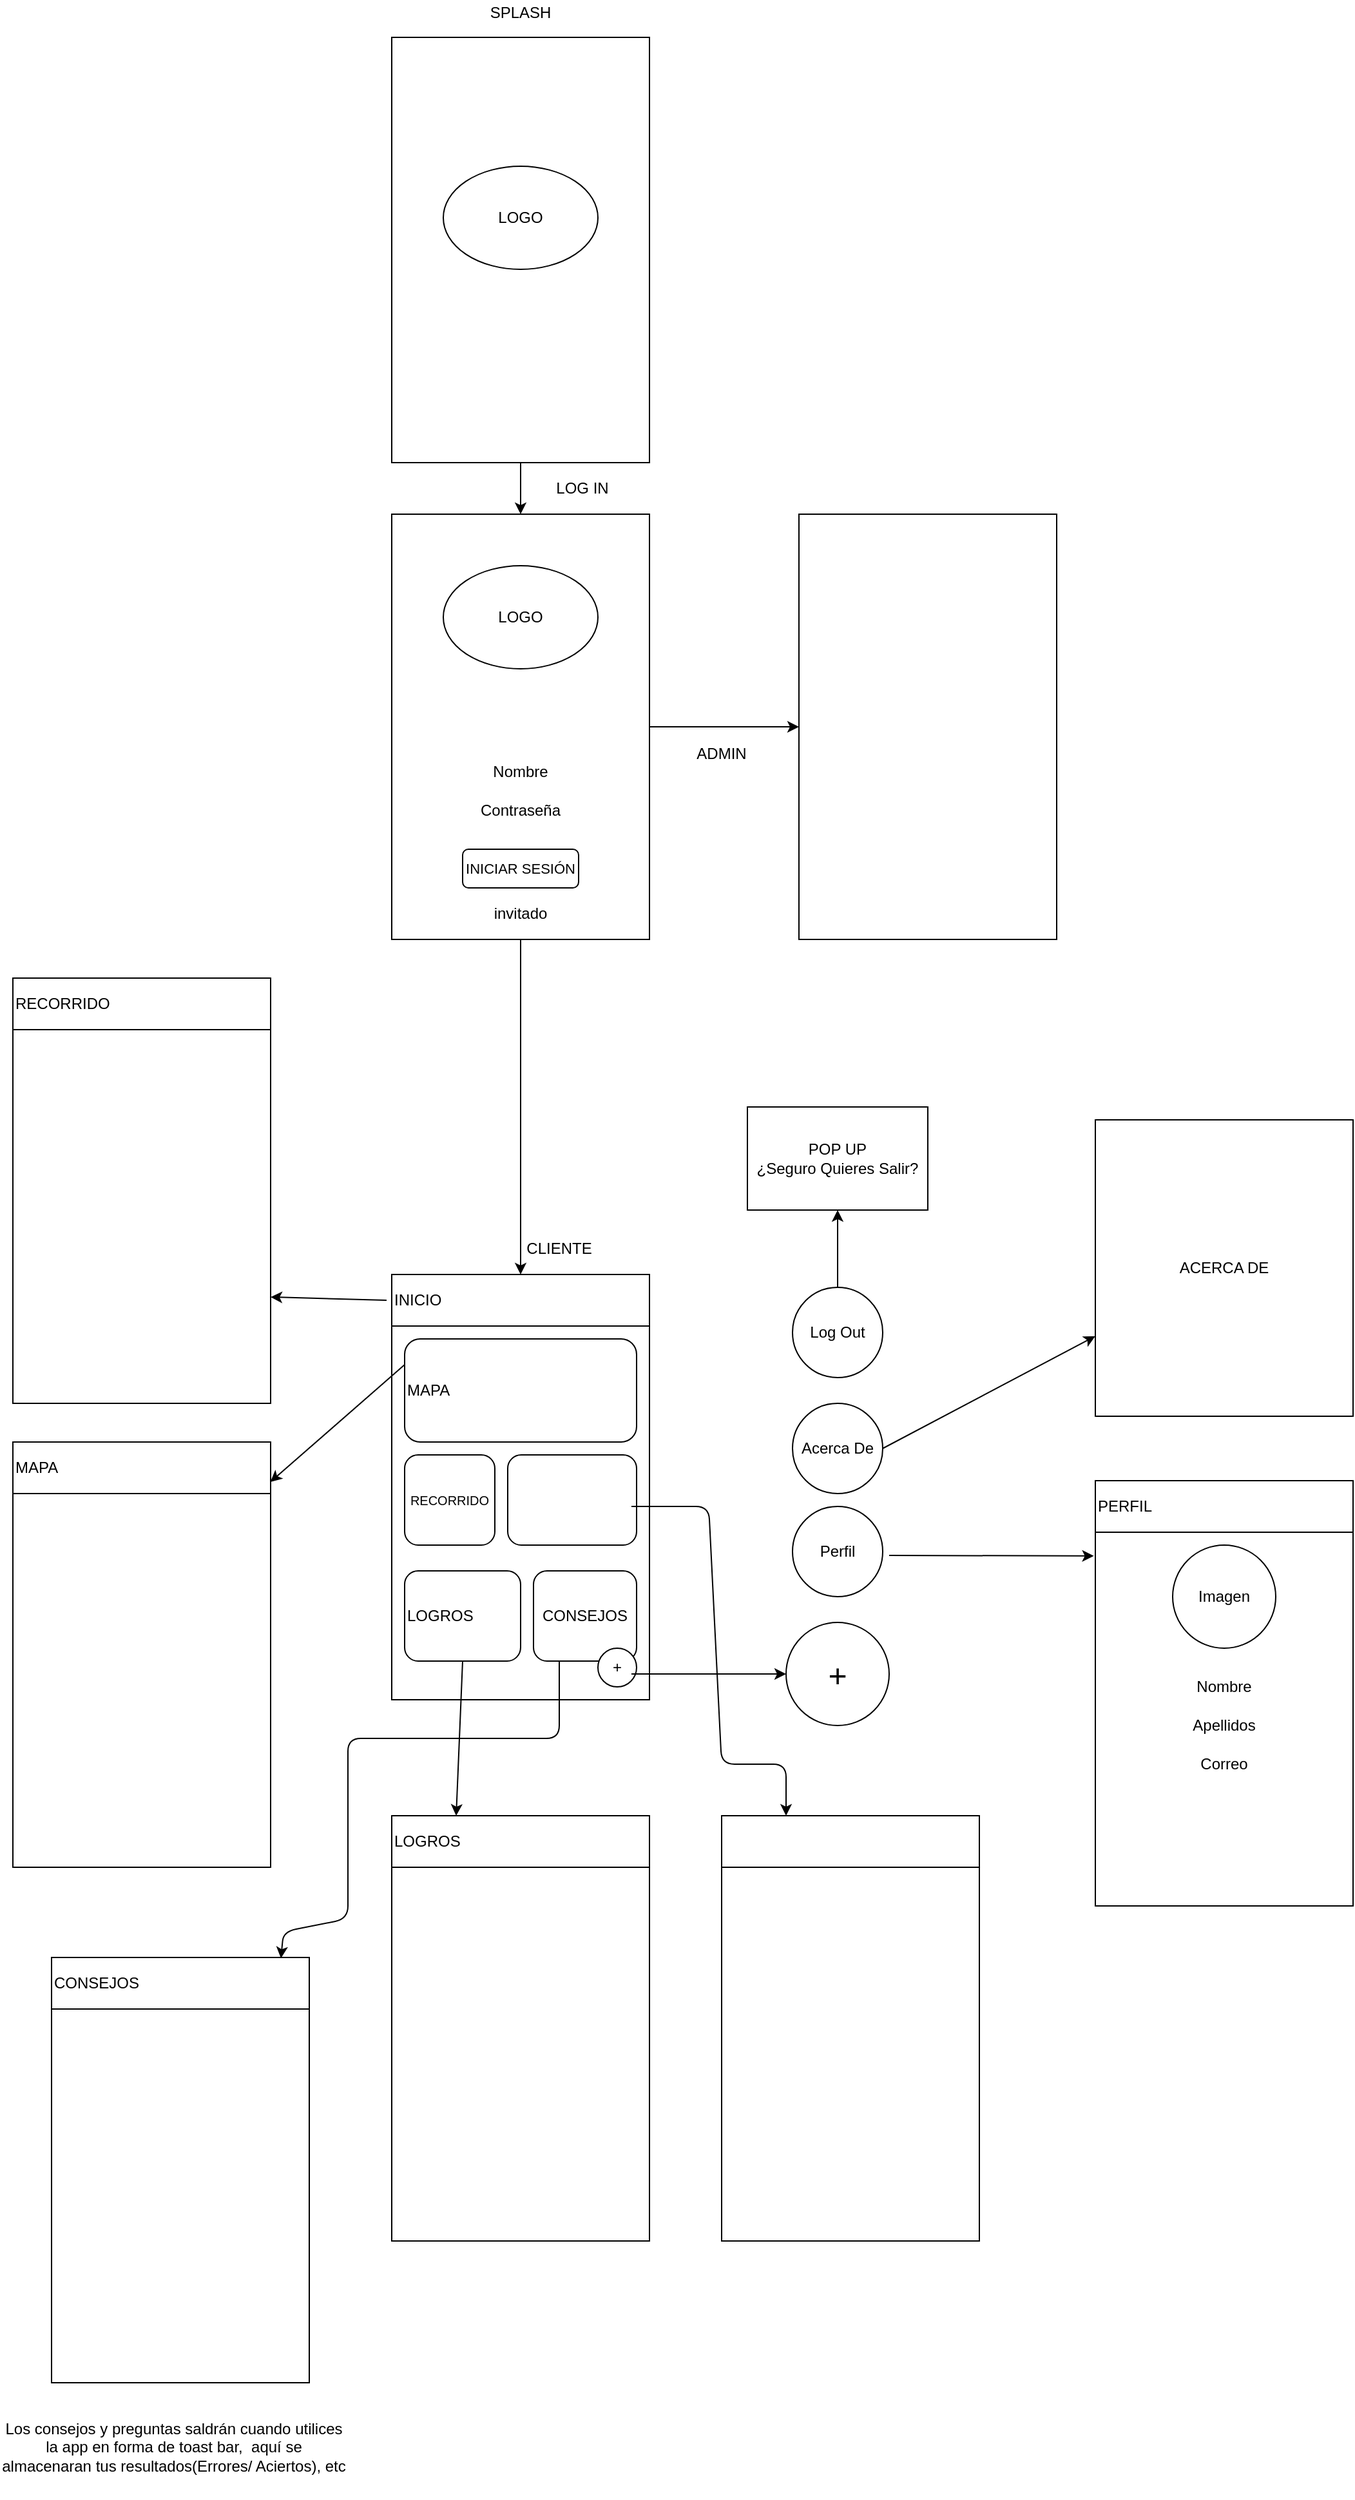 <mxfile version="13.8.9" type="device"><diagram id="7xVCqkvSXtuHO2WCCnx2" name="Page-1"><mxGraphModel dx="1038" dy="1749" grid="1" gridSize="10" guides="1" tooltips="1" connect="1" arrows="1" fold="1" page="1" pageScale="1" pageWidth="827" pageHeight="1169" math="0" shadow="0"><root><mxCell id="0"/><mxCell id="1" parent="0"/><mxCell id="1x0ltMnOeFuhUgPAb9iI-1" value="" style="rounded=0;whiteSpace=wrap;html=1;" parent="1" vertex="1"><mxGeometry x="314" y="-180" width="200" height="330" as="geometry"/></mxCell><mxCell id="1x0ltMnOeFuhUgPAb9iI-2" value="&lt;font style=&quot;font-size: 10px&quot;&gt;RECORRIDO&lt;/font&gt;" style="rounded=1;whiteSpace=wrap;html=1;" parent="1" vertex="1"><mxGeometry x="324" y="-40" width="70" height="70" as="geometry"/></mxCell><mxCell id="1x0ltMnOeFuhUgPAb9iI-3" value="" style="rounded=1;whiteSpace=wrap;html=1;align=left;" parent="1" vertex="1"><mxGeometry x="404" y="-40" width="100" height="70" as="geometry"/></mxCell><mxCell id="1x0ltMnOeFuhUgPAb9iI-4" value="MAPA" style="rounded=1;whiteSpace=wrap;html=1;align=left;" parent="1" vertex="1"><mxGeometry x="324" y="-130" width="180" height="80" as="geometry"/></mxCell><mxCell id="1x0ltMnOeFuhUgPAb9iI-5" value="LOGROS" style="rounded=1;whiteSpace=wrap;html=1;align=left;" parent="1" vertex="1"><mxGeometry x="324" y="50" width="90" height="70" as="geometry"/></mxCell><mxCell id="1x0ltMnOeFuhUgPAb9iI-6" value="CONSEJOS" style="rounded=1;whiteSpace=wrap;html=1;" parent="1" vertex="1"><mxGeometry x="424" y="50" width="80" height="70" as="geometry"/></mxCell><mxCell id="1x0ltMnOeFuhUgPAb9iI-7" value="+" style="ellipse;whiteSpace=wrap;html=1;aspect=fixed;" parent="1" vertex="1"><mxGeometry x="474" y="110" width="30" height="30" as="geometry"/></mxCell><mxCell id="1x0ltMnOeFuhUgPAb9iI-8" value="INICIO" style="rounded=0;whiteSpace=wrap;html=1;align=left;" parent="1" vertex="1"><mxGeometry x="314" y="-180" width="200" height="40" as="geometry"/></mxCell><mxCell id="1x0ltMnOeFuhUgPAb9iI-9" value="" style="rounded=0;whiteSpace=wrap;html=1;" parent="1" vertex="1"><mxGeometry x="314" y="-770" width="200" height="330" as="geometry"/></mxCell><mxCell id="1x0ltMnOeFuhUgPAb9iI-10" value="LOGO" style="ellipse;whiteSpace=wrap;html=1;" parent="1" vertex="1"><mxGeometry x="354" y="-730" width="120" height="80" as="geometry"/></mxCell><mxCell id="1x0ltMnOeFuhUgPAb9iI-11" value="&lt;font style=&quot;font-size: 11px&quot;&gt;INICIAR SESIÓN&lt;/font&gt;" style="rounded=1;whiteSpace=wrap;html=1;align=center;" parent="1" vertex="1"><mxGeometry x="369" y="-510" width="90" height="30" as="geometry"/></mxCell><mxCell id="1x0ltMnOeFuhUgPAb9iI-12" value="invitado" style="text;html=1;strokeColor=none;fillColor=none;align=center;verticalAlign=middle;whiteSpace=wrap;rounded=0;" parent="1" vertex="1"><mxGeometry x="394" y="-470" width="40" height="20" as="geometry"/></mxCell><mxCell id="1x0ltMnOeFuhUgPAb9iI-13" value="Nombre" style="text;html=1;strokeColor=none;fillColor=none;align=center;verticalAlign=middle;whiteSpace=wrap;rounded=0;" parent="1" vertex="1"><mxGeometry x="394" y="-580" width="40" height="20" as="geometry"/></mxCell><mxCell id="1x0ltMnOeFuhUgPAb9iI-14" value="Contraseña" style="text;html=1;strokeColor=none;fillColor=none;align=center;verticalAlign=middle;whiteSpace=wrap;rounded=0;" parent="1" vertex="1"><mxGeometry x="394" y="-550" width="40" height="20" as="geometry"/></mxCell><mxCell id="I10tuuTocSnqzGyxiimC-1" value="" style="rounded=0;whiteSpace=wrap;html=1;" parent="1" vertex="1"><mxGeometry x="314" y="-1140" width="200" height="330" as="geometry"/></mxCell><mxCell id="I10tuuTocSnqzGyxiimC-2" value="LOGO" style="ellipse;whiteSpace=wrap;html=1;" parent="1" vertex="1"><mxGeometry x="354" y="-1040" width="120" height="80" as="geometry"/></mxCell><mxCell id="I10tuuTocSnqzGyxiimC-3" value="&lt;font style=&quot;font-size: 25px&quot;&gt;+&lt;/font&gt;" style="ellipse;whiteSpace=wrap;html=1;aspect=fixed;" parent="1" vertex="1"><mxGeometry x="620" y="90" width="80" height="80" as="geometry"/></mxCell><mxCell id="I10tuuTocSnqzGyxiimC-4" value="" style="endArrow=classic;html=1;entryX=0;entryY=0.5;entryDx=0;entryDy=0;" parent="1" target="I10tuuTocSnqzGyxiimC-3" edge="1"><mxGeometry width="50" height="50" relative="1" as="geometry"><mxPoint x="500" y="130" as="sourcePoint"/><mxPoint x="550" y="80" as="targetPoint"/></mxGeometry></mxCell><mxCell id="I10tuuTocSnqzGyxiimC-5" value="Perfil" style="ellipse;whiteSpace=wrap;html=1;aspect=fixed;" parent="1" vertex="1"><mxGeometry x="625" width="70" height="70" as="geometry"/></mxCell><mxCell id="I10tuuTocSnqzGyxiimC-6" value="Acerca De" style="ellipse;whiteSpace=wrap;html=1;aspect=fixed;" parent="1" vertex="1"><mxGeometry x="625" y="-80" width="70" height="70" as="geometry"/></mxCell><mxCell id="I10tuuTocSnqzGyxiimC-8" value="Log Out" style="ellipse;whiteSpace=wrap;html=1;aspect=fixed;" parent="1" vertex="1"><mxGeometry x="625" y="-170" width="70" height="70" as="geometry"/></mxCell><mxCell id="I10tuuTocSnqzGyxiimC-9" value="" style="rounded=0;whiteSpace=wrap;html=1;" parent="1" vertex="1"><mxGeometry x="860" y="-20" width="200" height="330" as="geometry"/></mxCell><mxCell id="I10tuuTocSnqzGyxiimC-10" value="Imagen" style="ellipse;whiteSpace=wrap;html=1;aspect=fixed;" parent="1" vertex="1"><mxGeometry x="920" y="30" width="80" height="80" as="geometry"/></mxCell><mxCell id="I10tuuTocSnqzGyxiimC-11" value="Nombre" style="text;html=1;strokeColor=none;fillColor=none;align=center;verticalAlign=middle;whiteSpace=wrap;rounded=0;" parent="1" vertex="1"><mxGeometry x="940" y="130" width="40" height="20" as="geometry"/></mxCell><mxCell id="I10tuuTocSnqzGyxiimC-12" value="Apellidos" style="text;html=1;strokeColor=none;fillColor=none;align=center;verticalAlign=middle;whiteSpace=wrap;rounded=0;" parent="1" vertex="1"><mxGeometry x="940" y="160" width="40" height="20" as="geometry"/></mxCell><mxCell id="I10tuuTocSnqzGyxiimC-13" value="Correo" style="text;html=1;strokeColor=none;fillColor=none;align=center;verticalAlign=middle;whiteSpace=wrap;rounded=0;" parent="1" vertex="1"><mxGeometry x="940" y="190" width="40" height="20" as="geometry"/></mxCell><mxCell id="I10tuuTocSnqzGyxiimC-15" value="PERFIL" style="rounded=0;whiteSpace=wrap;html=1;align=left;" parent="1" vertex="1"><mxGeometry x="860" y="-20" width="200" height="40" as="geometry"/></mxCell><mxCell id="I10tuuTocSnqzGyxiimC-16" value="" style="endArrow=classic;html=1;entryX=-0.006;entryY=0.177;entryDx=0;entryDy=0;entryPerimeter=0;" parent="1" target="I10tuuTocSnqzGyxiimC-9" edge="1"><mxGeometry width="50" height="50" relative="1" as="geometry"><mxPoint x="700" y="38" as="sourcePoint"/><mxPoint x="750" y="-10" as="targetPoint"/></mxGeometry></mxCell><mxCell id="I10tuuTocSnqzGyxiimC-17" value="" style="rounded=0;whiteSpace=wrap;html=1;" parent="1" vertex="1"><mxGeometry x="20" y="-50" width="200" height="330" as="geometry"/></mxCell><mxCell id="I10tuuTocSnqzGyxiimC-18" value="MAPA" style="rounded=0;whiteSpace=wrap;html=1;align=left;" parent="1" vertex="1"><mxGeometry x="20" y="-50" width="200" height="40" as="geometry"/></mxCell><mxCell id="I10tuuTocSnqzGyxiimC-19" value="" style="endArrow=classic;html=1;entryX=0.999;entryY=0.094;entryDx=0;entryDy=0;entryPerimeter=0;exitX=0;exitY=0.25;exitDx=0;exitDy=0;" parent="1" source="1x0ltMnOeFuhUgPAb9iI-4" target="I10tuuTocSnqzGyxiimC-17" edge="1"><mxGeometry width="50" height="50" relative="1" as="geometry"><mxPoint x="250" y="70" as="sourcePoint"/><mxPoint x="300" y="20" as="targetPoint"/></mxGeometry></mxCell><mxCell id="I10tuuTocSnqzGyxiimC-20" value="CLIENTE" style="text;html=1;strokeColor=none;fillColor=none;align=center;verticalAlign=middle;whiteSpace=wrap;rounded=0;" parent="1" vertex="1"><mxGeometry x="424" y="-210" width="40" height="20" as="geometry"/></mxCell><mxCell id="I10tuuTocSnqzGyxiimC-21" value="ADMIN" style="text;html=1;strokeColor=none;fillColor=none;align=center;verticalAlign=middle;whiteSpace=wrap;rounded=0;" parent="1" vertex="1"><mxGeometry x="550" y="-594" width="40" height="20" as="geometry"/></mxCell><mxCell id="I10tuuTocSnqzGyxiimC-22" value="" style="rounded=0;whiteSpace=wrap;html=1;" parent="1" vertex="1"><mxGeometry x="314" y="240" width="200" height="330" as="geometry"/></mxCell><mxCell id="I10tuuTocSnqzGyxiimC-23" value="LOGROS" style="rounded=0;whiteSpace=wrap;html=1;align=left;" parent="1" vertex="1"><mxGeometry x="314" y="240" width="200" height="40" as="geometry"/></mxCell><mxCell id="I10tuuTocSnqzGyxiimC-25" value="" style="endArrow=classic;html=1;exitX=0.5;exitY=1;exitDx=0;exitDy=0;entryX=0.25;entryY=0;entryDx=0;entryDy=0;" parent="1" source="1x0ltMnOeFuhUgPAb9iI-5" target="I10tuuTocSnqzGyxiimC-23" edge="1"><mxGeometry width="50" height="50" relative="1" as="geometry"><mxPoint x="370" y="250" as="sourcePoint"/><mxPoint x="420" y="200" as="targetPoint"/></mxGeometry></mxCell><mxCell id="I10tuuTocSnqzGyxiimC-26" value="" style="rounded=0;whiteSpace=wrap;html=1;" parent="1" vertex="1"><mxGeometry x="20" y="-410" width="200" height="330" as="geometry"/></mxCell><mxCell id="I10tuuTocSnqzGyxiimC-27" value="RECORRIDO" style="rounded=0;whiteSpace=wrap;html=1;align=left;" parent="1" vertex="1"><mxGeometry x="20" y="-410" width="200" height="40" as="geometry"/></mxCell><mxCell id="I10tuuTocSnqzGyxiimC-28" value="" style="endArrow=classic;html=1;entryX=1;entryY=0.75;entryDx=0;entryDy=0;" parent="1" target="I10tuuTocSnqzGyxiimC-26" edge="1"><mxGeometry width="50" height="50" relative="1" as="geometry"><mxPoint x="310" y="-160" as="sourcePoint"/><mxPoint x="320" y="-190" as="targetPoint"/></mxGeometry></mxCell><mxCell id="I10tuuTocSnqzGyxiimC-29" value="ACERCA DE" style="rounded=0;whiteSpace=wrap;html=1;" parent="1" vertex="1"><mxGeometry x="860" y="-300" width="200" height="230" as="geometry"/></mxCell><mxCell id="I10tuuTocSnqzGyxiimC-30" value="" style="endArrow=classic;html=1;exitX=1;exitY=0.5;exitDx=0;exitDy=0;" parent="1" source="I10tuuTocSnqzGyxiimC-6" target="I10tuuTocSnqzGyxiimC-29" edge="1"><mxGeometry width="50" height="50" relative="1" as="geometry"><mxPoint x="710" y="48" as="sourcePoint"/><mxPoint x="868.8" y="48.41" as="targetPoint"/></mxGeometry></mxCell><mxCell id="I10tuuTocSnqzGyxiimC-31" value="POP UP&lt;br&gt;¿Seguro Quieres Salir?" style="rounded=0;whiteSpace=wrap;html=1;" parent="1" vertex="1"><mxGeometry x="590" y="-310" width="140" height="80" as="geometry"/></mxCell><mxCell id="I10tuuTocSnqzGyxiimC-32" value="" style="endArrow=classic;html=1;" parent="1" source="I10tuuTocSnqzGyxiimC-8" edge="1"><mxGeometry width="50" height="50" relative="1" as="geometry"><mxPoint x="660" y="-190.711" as="sourcePoint"/><mxPoint x="660" y="-230" as="targetPoint"/></mxGeometry></mxCell><mxCell id="I10tuuTocSnqzGyxiimC-33" value="" style="rounded=0;whiteSpace=wrap;html=1;" parent="1" vertex="1"><mxGeometry x="570" y="240" width="200" height="330" as="geometry"/></mxCell><mxCell id="I10tuuTocSnqzGyxiimC-34" value="" style="rounded=0;whiteSpace=wrap;html=1;align=left;" parent="1" vertex="1"><mxGeometry x="570" y="240" width="200" height="40" as="geometry"/></mxCell><mxCell id="I10tuuTocSnqzGyxiimC-36" value="" style="rounded=0;whiteSpace=wrap;html=1;" parent="1" vertex="1"><mxGeometry x="50" y="350" width="200" height="330" as="geometry"/></mxCell><mxCell id="I10tuuTocSnqzGyxiimC-37" value="CONSEJOS" style="rounded=0;whiteSpace=wrap;html=1;align=left;" parent="1" vertex="1"><mxGeometry x="50" y="350" width="200" height="40" as="geometry"/></mxCell><mxCell id="I10tuuTocSnqzGyxiimC-38" value="" style="endArrow=classic;html=1;entryX=0.89;entryY=0.015;entryDx=0;entryDy=0;entryPerimeter=0;exitX=0.25;exitY=1;exitDx=0;exitDy=0;" parent="1" source="1x0ltMnOeFuhUgPAb9iI-6" target="I10tuuTocSnqzGyxiimC-37" edge="1"><mxGeometry width="50" height="50" relative="1" as="geometry"><mxPoint x="250" y="270" as="sourcePoint"/><mxPoint x="300" y="220" as="targetPoint"/><Array as="points"><mxPoint x="444" y="180"/><mxPoint x="280" y="180"/><mxPoint x="280" y="320"/><mxPoint x="230" y="330"/></Array></mxGeometry></mxCell><mxCell id="I10tuuTocSnqzGyxiimC-39" value="Los consejos y preguntas saldrán cuando utilices la app en forma de toast bar,&amp;nbsp; aquí se almacenaran tus resultados(Errores/ Aciertos), etc" style="text;html=1;strokeColor=none;fillColor=none;align=center;verticalAlign=middle;whiteSpace=wrap;rounded=0;" parent="1" vertex="1"><mxGeometry x="10" y="690" width="270" height="80" as="geometry"/></mxCell><mxCell id="VWj0PHfgtdtV9xPLPkGk-1" value="" style="endArrow=classic;html=1;entryX=0.25;entryY=0;entryDx=0;entryDy=0;" parent="1" target="I10tuuTocSnqzGyxiimC-34" edge="1"><mxGeometry width="50" height="50" relative="1" as="geometry"><mxPoint x="500" as="sourcePoint"/><mxPoint x="550" y="-50" as="targetPoint"/><Array as="points"><mxPoint x="560"/><mxPoint x="570" y="200"/><mxPoint x="620" y="200"/></Array></mxGeometry></mxCell><mxCell id="oyoNnPevt8snBfo_blJ0-1" value="" style="endArrow=classic;html=1;exitX=0.5;exitY=1;exitDx=0;exitDy=0;entryX=0.5;entryY=0;entryDx=0;entryDy=0;" edge="1" parent="1" source="I10tuuTocSnqzGyxiimC-1" target="1x0ltMnOeFuhUgPAb9iI-9"><mxGeometry width="50" height="50" relative="1" as="geometry"><mxPoint x="630" y="-650" as="sourcePoint"/><mxPoint x="680" y="-700" as="targetPoint"/></mxGeometry></mxCell><mxCell id="oyoNnPevt8snBfo_blJ0-2" value="" style="endArrow=classic;html=1;exitX=0.5;exitY=1;exitDx=0;exitDy=0;entryX=0.5;entryY=0;entryDx=0;entryDy=0;" edge="1" parent="1" source="1x0ltMnOeFuhUgPAb9iI-9" target="1x0ltMnOeFuhUgPAb9iI-8"><mxGeometry width="50" height="50" relative="1" as="geometry"><mxPoint x="350" y="-300" as="sourcePoint"/><mxPoint x="400" y="-350" as="targetPoint"/></mxGeometry></mxCell><mxCell id="oyoNnPevt8snBfo_blJ0-3" value="SPLASH" style="text;html=1;strokeColor=none;fillColor=none;align=center;verticalAlign=middle;whiteSpace=wrap;rounded=0;" vertex="1" parent="1"><mxGeometry x="394" y="-1169" width="40" height="20" as="geometry"/></mxCell><mxCell id="oyoNnPevt8snBfo_blJ0-4" value="LOG IN" style="text;html=1;strokeColor=none;fillColor=none;align=center;verticalAlign=middle;whiteSpace=wrap;rounded=0;" vertex="1" parent="1"><mxGeometry x="434" y="-800" width="56" height="20" as="geometry"/></mxCell><mxCell id="oyoNnPevt8snBfo_blJ0-5" value="" style="rounded=0;whiteSpace=wrap;html=1;" vertex="1" parent="1"><mxGeometry x="630" y="-770" width="200" height="330" as="geometry"/></mxCell><mxCell id="oyoNnPevt8snBfo_blJ0-6" value="" style="endArrow=classic;html=1;entryX=0;entryY=0.5;entryDx=0;entryDy=0;exitX=1;exitY=0.5;exitDx=0;exitDy=0;" edge="1" parent="1" source="1x0ltMnOeFuhUgPAb9iI-9" target="oyoNnPevt8snBfo_blJ0-5"><mxGeometry width="50" height="50" relative="1" as="geometry"><mxPoint x="500" y="-550" as="sourcePoint"/><mxPoint x="550" y="-600" as="targetPoint"/></mxGeometry></mxCell></root></mxGraphModel></diagram></mxfile>